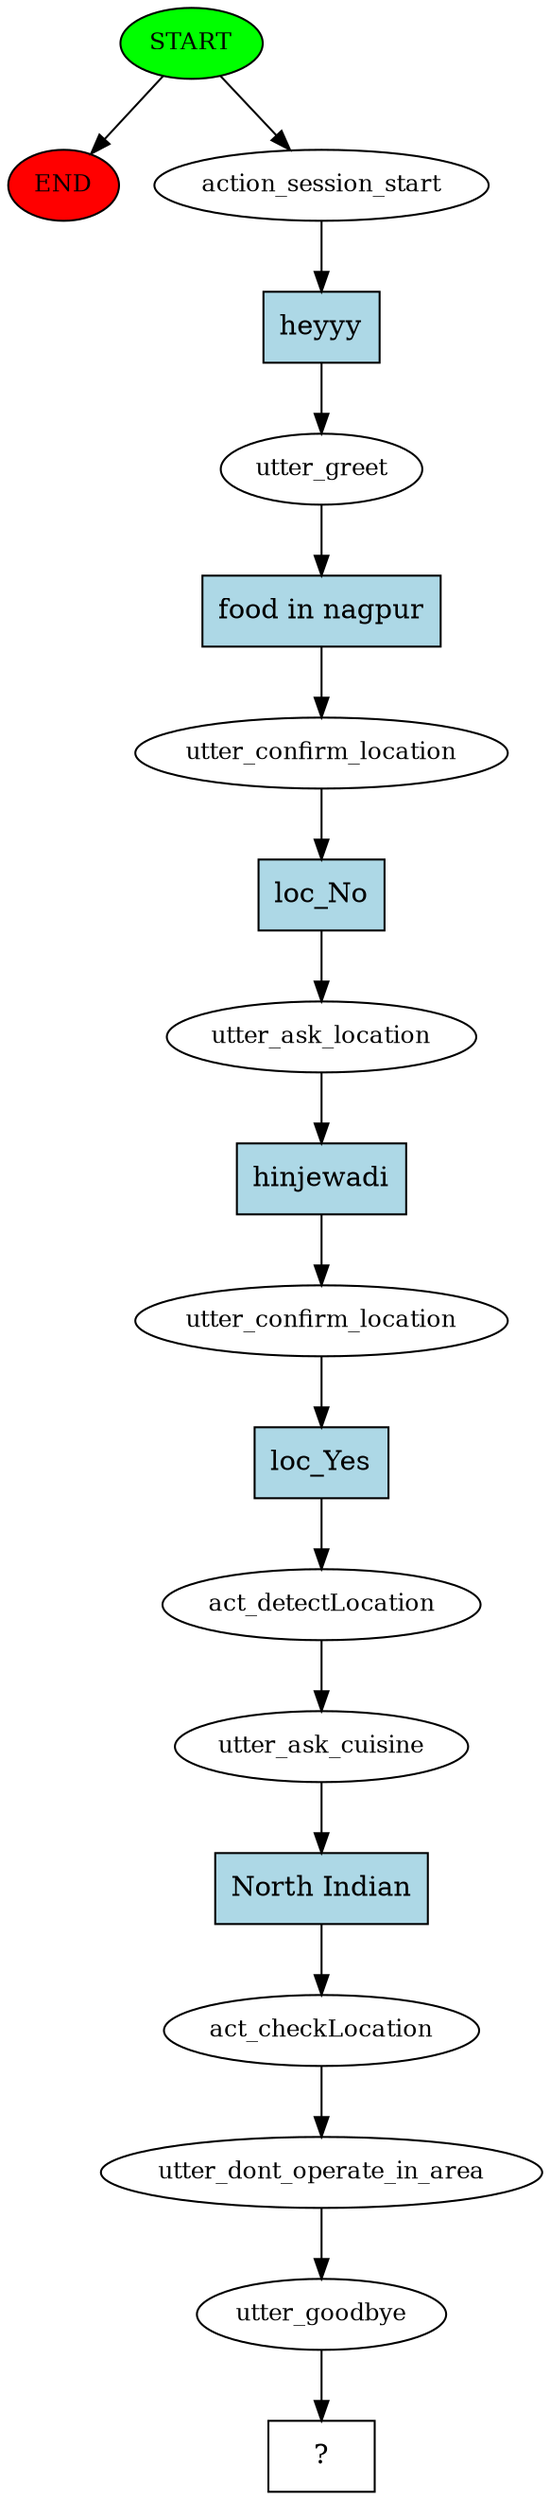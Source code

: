 digraph  {
0 [class="start active", fillcolor=green, fontsize=12, label=START, style=filled];
"-1" [class=end, fillcolor=red, fontsize=12, label=END, style=filled];
1 [class=active, fontsize=12, label=action_session_start];
2 [class=active, fontsize=12, label=utter_greet];
3 [class=active, fontsize=12, label=utter_confirm_location];
4 [class=active, fontsize=12, label=utter_ask_location];
5 [class=active, fontsize=12, label=utter_confirm_location];
6 [class=active, fontsize=12, label=act_detectLocation];
7 [class=active, fontsize=12, label=utter_ask_cuisine];
8 [class=active, fontsize=12, label=act_checkLocation];
9 [class=active, fontsize=12, label=utter_dont_operate_in_area];
10 [class=active, fontsize=12, label=utter_goodbye];
11 [class="intent dashed active", label="  ?  ", shape=rect];
12 [class="intent active", fillcolor=lightblue, label=heyyy, shape=rect, style=filled];
13 [class="intent active", fillcolor=lightblue, label="food in nagpur", shape=rect, style=filled];
14 [class="intent active", fillcolor=lightblue, label=loc_No, shape=rect, style=filled];
15 [class="intent active", fillcolor=lightblue, label=hinjewadi, shape=rect, style=filled];
16 [class="intent active", fillcolor=lightblue, label=loc_Yes, shape=rect, style=filled];
17 [class="intent active", fillcolor=lightblue, label="North Indian", shape=rect, style=filled];
0 -> "-1"  [class="", key=NONE, label=""];
0 -> 1  [class=active, key=NONE, label=""];
1 -> 12  [class=active, key=0];
2 -> 13  [class=active, key=0];
3 -> 14  [class=active, key=0];
4 -> 15  [class=active, key=0];
5 -> 16  [class=active, key=0];
6 -> 7  [class=active, key=NONE, label=""];
7 -> 17  [class=active, key=0];
8 -> 9  [class=active, key=NONE, label=""];
9 -> 10  [class=active, key=NONE, label=""];
10 -> 11  [class=active, key=NONE, label=""];
12 -> 2  [class=active, key=0];
13 -> 3  [class=active, key=0];
14 -> 4  [class=active, key=0];
15 -> 5  [class=active, key=0];
16 -> 6  [class=active, key=0];
17 -> 8  [class=active, key=0];
}
